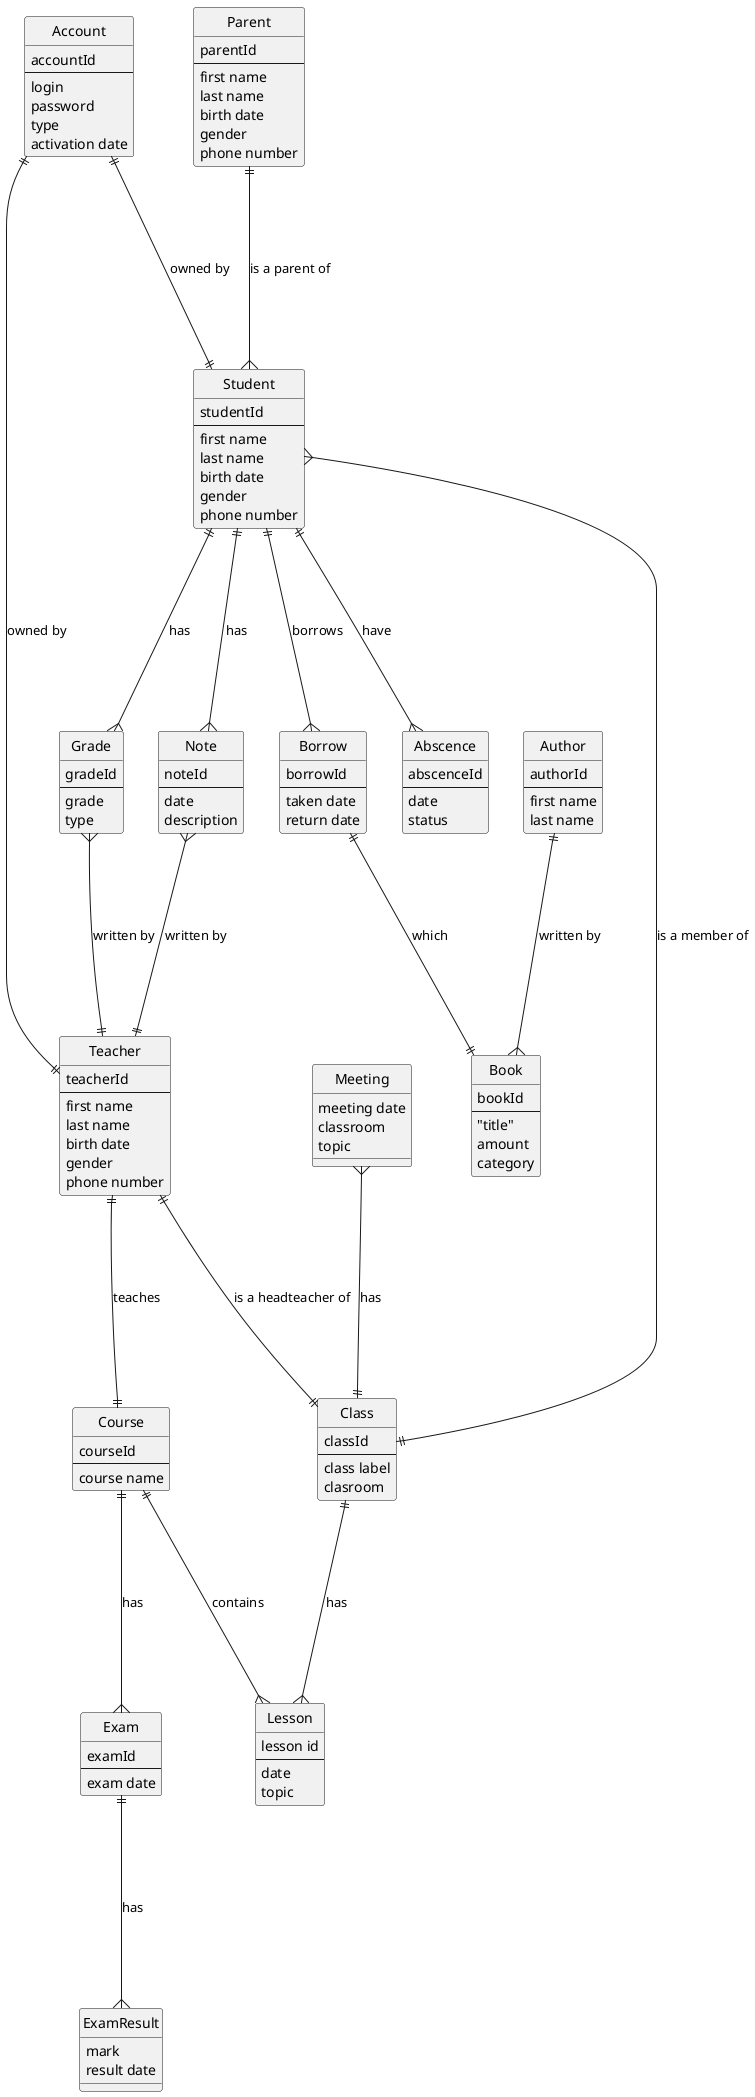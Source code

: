 @startuml
hide circle
entity "Account" as ac {
    accountId
    --
    login
    password
    type
    activation date
}
entity "Student" as stu {
    studentId
    --
    first name
    last name 
    birth date
    gender
    phone number
}
entity "Teacher" as tea {
    teacherId
    --
    first name
    last name 
    birth date
    gender
    phone number
}
entity "Parent" as par {
    parentId
    --
    first name
    last name 
    birth date
    gender
    phone number
}
entity "Abscence" as abs{
    abscenceId
    --
    date
    status
}
entity "Borrow" as bo{
    borrowId
    --
    taken date
    return date
}
entity "Book" as book{
    bookId
    --
    "title"
    amount
    category
}
entity "Author" as au{
    authorId
    --
    first name
    last name
}
entity "Course" as co{
    courseId
    --
    course name
}
entity "Lesson" as le{
    lesson id
    --
    date
    topic
}
entity "Class" as cl{
    classId 
    --
    class label
    clasroom
}
entity "Exam" as ex{
    examId
    --
    exam date
}
entity "ExamResult" as exR{
    mark
    result date
}
entity "Meeting" as me{
    meeting date
    classroom 
    topic 
}
entity "Note" as no{
    noteId
    --
    date 
    description
}
entity "Grade" as gr{
    gradeId
    --
    grade
    type
}
 ' zero to one |o--
 ' exactly one ||--
 ' zero or many }o--
 ' one or many }|--
stu }----|| cl : "is a member of"
stu ||----{ no: "has"
no }----|| tea: "written by"
stu ||----{ gr : "has"
gr }----|| tea: "written by"
stu ||----{ bo : "borrows"
bo ||----|| book : "which"
au ||----{ book : "written by"
ac ||----|| stu : "owned by"
ac ||----|| tea : "owned by"
par ||----{ stu : "is a parent of"
stu ||----{ abs : "have"
tea ||----|| co : "teaches"
tea ||----|| cl : "is a headteacher of"
co ||----{ le : "contains"
co ||----{ ex : "has"
ex ||----{ exR : "has"
me }----|| cl : "has"
cl ||----{ le: "has"
@enduml